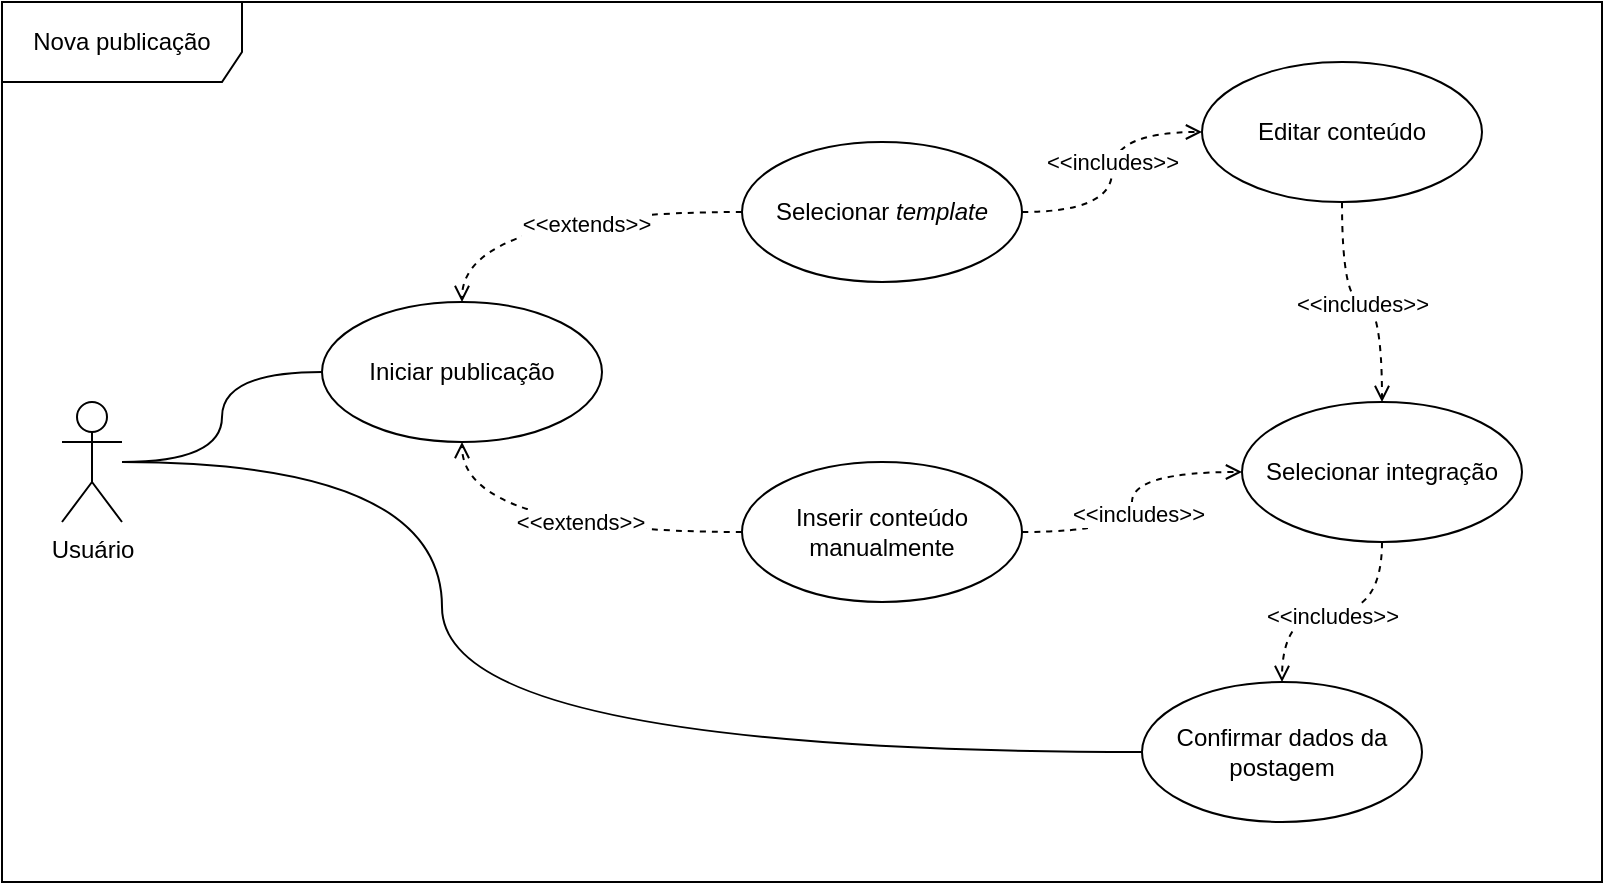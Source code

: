 <mxfile version="27.0.9">
  <diagram name="Page-1" id="3kk0IT7Bp6JhEmtoWiCh">
    <mxGraphModel dx="1042" dy="674" grid="1" gridSize="10" guides="1" tooltips="1" connect="1" arrows="1" fold="1" page="1" pageScale="1" pageWidth="850" pageHeight="1100" math="0" shadow="0">
      <root>
        <mxCell id="0" />
        <mxCell id="1" parent="0" />
        <mxCell id="Z1Mfx4Aad4JOJ-UGXiZs-22" style="edgeStyle=orthogonalEdgeStyle;rounded=0;orthogonalLoop=1;jettySize=auto;html=1;entryX=0;entryY=0.5;entryDx=0;entryDy=0;strokeColor=default;curved=1;endArrow=none;startFill=0;" edge="1" parent="1" source="Z1Mfx4Aad4JOJ-UGXiZs-1" target="Z1Mfx4Aad4JOJ-UGXiZs-19">
          <mxGeometry relative="1" as="geometry">
            <Array as="points">
              <mxPoint x="310" y="310" />
              <mxPoint x="310" y="455" />
            </Array>
          </mxGeometry>
        </mxCell>
        <mxCell id="Z1Mfx4Aad4JOJ-UGXiZs-23" style="edgeStyle=orthogonalEdgeStyle;rounded=0;orthogonalLoop=1;jettySize=auto;html=1;entryX=0;entryY=0.5;entryDx=0;entryDy=0;curved=1;endArrow=none;startFill=0;" edge="1" parent="1" source="Z1Mfx4Aad4JOJ-UGXiZs-1" target="Z1Mfx4Aad4JOJ-UGXiZs-2">
          <mxGeometry relative="1" as="geometry" />
        </mxCell>
        <mxCell id="Z1Mfx4Aad4JOJ-UGXiZs-1" value="Usuário" style="shape=umlActor;verticalLabelPosition=bottom;verticalAlign=top;html=1;" vertex="1" parent="1">
          <mxGeometry x="120" y="280" width="30" height="60" as="geometry" />
        </mxCell>
        <mxCell id="Z1Mfx4Aad4JOJ-UGXiZs-2" value="Iniciar publicação" style="ellipse;whiteSpace=wrap;html=1;" vertex="1" parent="1">
          <mxGeometry x="250" y="230" width="140" height="70" as="geometry" />
        </mxCell>
        <mxCell id="Z1Mfx4Aad4JOJ-UGXiZs-4" style="edgeStyle=orthogonalEdgeStyle;rounded=0;orthogonalLoop=1;jettySize=auto;html=1;entryX=0.5;entryY=0;entryDx=0;entryDy=0;curved=1;dashed=1;endArrow=open;endFill=0;" edge="1" parent="1" source="Z1Mfx4Aad4JOJ-UGXiZs-3" target="Z1Mfx4Aad4JOJ-UGXiZs-2">
          <mxGeometry relative="1" as="geometry" />
        </mxCell>
        <mxCell id="Z1Mfx4Aad4JOJ-UGXiZs-5" value="&amp;lt;&amp;lt;extends&amp;gt;&amp;gt;" style="edgeLabel;html=1;align=center;verticalAlign=middle;resizable=0;points=[];" vertex="1" connectable="0" parent="Z1Mfx4Aad4JOJ-UGXiZs-4">
          <mxGeometry x="-0.155" y="6" relative="1" as="geometry">
            <mxPoint as="offset" />
          </mxGeometry>
        </mxCell>
        <mxCell id="Z1Mfx4Aad4JOJ-UGXiZs-11" style="edgeStyle=orthogonalEdgeStyle;rounded=0;orthogonalLoop=1;jettySize=auto;html=1;entryX=0;entryY=0.5;entryDx=0;entryDy=0;curved=1;dashed=1;endArrow=open;endFill=0;" edge="1" parent="1" source="Z1Mfx4Aad4JOJ-UGXiZs-3" target="Z1Mfx4Aad4JOJ-UGXiZs-9">
          <mxGeometry relative="1" as="geometry" />
        </mxCell>
        <mxCell id="Z1Mfx4Aad4JOJ-UGXiZs-12" value="&amp;lt;&amp;lt;includes&amp;gt;&amp;gt;" style="edgeLabel;html=1;align=center;verticalAlign=middle;resizable=0;points=[];" vertex="1" connectable="0" parent="Z1Mfx4Aad4JOJ-UGXiZs-11">
          <mxGeometry x="0.087" relative="1" as="geometry">
            <mxPoint as="offset" />
          </mxGeometry>
        </mxCell>
        <mxCell id="Z1Mfx4Aad4JOJ-UGXiZs-3" value="Selecionar &lt;i&gt;template&lt;/i&gt;" style="ellipse;whiteSpace=wrap;html=1;" vertex="1" parent="1">
          <mxGeometry x="460" y="150" width="140" height="70" as="geometry" />
        </mxCell>
        <mxCell id="Z1Mfx4Aad4JOJ-UGXiZs-7" style="edgeStyle=orthogonalEdgeStyle;rounded=0;orthogonalLoop=1;jettySize=auto;html=1;entryX=0.5;entryY=1;entryDx=0;entryDy=0;dashed=1;curved=1;endArrow=open;endFill=0;" edge="1" parent="1" source="Z1Mfx4Aad4JOJ-UGXiZs-6" target="Z1Mfx4Aad4JOJ-UGXiZs-2">
          <mxGeometry relative="1" as="geometry" />
        </mxCell>
        <mxCell id="Z1Mfx4Aad4JOJ-UGXiZs-8" value="&amp;lt;&amp;lt;extends&amp;gt;&amp;gt;" style="edgeLabel;html=1;align=center;verticalAlign=middle;resizable=0;points=[];" vertex="1" connectable="0" parent="Z1Mfx4Aad4JOJ-UGXiZs-7">
          <mxGeometry x="-0.122" y="-5" relative="1" as="geometry">
            <mxPoint as="offset" />
          </mxGeometry>
        </mxCell>
        <mxCell id="Z1Mfx4Aad4JOJ-UGXiZs-15" style="edgeStyle=orthogonalEdgeStyle;rounded=0;orthogonalLoop=1;jettySize=auto;html=1;entryX=0;entryY=0.5;entryDx=0;entryDy=0;curved=1;dashed=1;endArrow=open;endFill=0;" edge="1" parent="1" source="Z1Mfx4Aad4JOJ-UGXiZs-6" target="Z1Mfx4Aad4JOJ-UGXiZs-14">
          <mxGeometry relative="1" as="geometry" />
        </mxCell>
        <mxCell id="Z1Mfx4Aad4JOJ-UGXiZs-17" value="&amp;lt;&amp;lt;includes&amp;gt;&amp;gt;" style="edgeLabel;html=1;align=center;verticalAlign=middle;resizable=0;points=[];" vertex="1" connectable="0" parent="Z1Mfx4Aad4JOJ-UGXiZs-15">
          <mxGeometry x="-0.076" y="-3" relative="1" as="geometry">
            <mxPoint as="offset" />
          </mxGeometry>
        </mxCell>
        <mxCell id="Z1Mfx4Aad4JOJ-UGXiZs-6" value="Inserir conteúdo manualmente" style="ellipse;whiteSpace=wrap;html=1;" vertex="1" parent="1">
          <mxGeometry x="460" y="310" width="140" height="70" as="geometry" />
        </mxCell>
        <mxCell id="Z1Mfx4Aad4JOJ-UGXiZs-16" style="edgeStyle=orthogonalEdgeStyle;rounded=0;orthogonalLoop=1;jettySize=auto;html=1;entryX=0.5;entryY=0;entryDx=0;entryDy=0;curved=1;dashed=1;endArrow=open;endFill=0;" edge="1" parent="1" source="Z1Mfx4Aad4JOJ-UGXiZs-9" target="Z1Mfx4Aad4JOJ-UGXiZs-14">
          <mxGeometry relative="1" as="geometry" />
        </mxCell>
        <mxCell id="Z1Mfx4Aad4JOJ-UGXiZs-18" value="&amp;lt;&amp;lt;includes&amp;gt;&amp;gt;" style="edgeLabel;html=1;align=center;verticalAlign=middle;resizable=0;points=[];" vertex="1" connectable="0" parent="Z1Mfx4Aad4JOJ-UGXiZs-16">
          <mxGeometry x="0.004" y="-1" relative="1" as="geometry">
            <mxPoint as="offset" />
          </mxGeometry>
        </mxCell>
        <mxCell id="Z1Mfx4Aad4JOJ-UGXiZs-9" value="Editar conteúdo" style="ellipse;whiteSpace=wrap;html=1;" vertex="1" parent="1">
          <mxGeometry x="690" y="110" width="140" height="70" as="geometry" />
        </mxCell>
        <mxCell id="Z1Mfx4Aad4JOJ-UGXiZs-20" style="edgeStyle=orthogonalEdgeStyle;rounded=0;orthogonalLoop=1;jettySize=auto;html=1;entryX=0.5;entryY=0;entryDx=0;entryDy=0;curved=1;dashed=1;endArrow=open;endFill=0;" edge="1" parent="1" source="Z1Mfx4Aad4JOJ-UGXiZs-14" target="Z1Mfx4Aad4JOJ-UGXiZs-19">
          <mxGeometry relative="1" as="geometry" />
        </mxCell>
        <mxCell id="Z1Mfx4Aad4JOJ-UGXiZs-21" value="&amp;lt;&amp;lt;includes&amp;gt;&amp;gt;" style="edgeLabel;html=1;align=center;verticalAlign=middle;resizable=0;points=[];" vertex="1" connectable="0" parent="Z1Mfx4Aad4JOJ-UGXiZs-20">
          <mxGeometry x="0.003" y="2" relative="1" as="geometry">
            <mxPoint as="offset" />
          </mxGeometry>
        </mxCell>
        <mxCell id="Z1Mfx4Aad4JOJ-UGXiZs-14" value="Selecionar integração" style="ellipse;whiteSpace=wrap;html=1;" vertex="1" parent="1">
          <mxGeometry x="710" y="280" width="140" height="70" as="geometry" />
        </mxCell>
        <mxCell id="Z1Mfx4Aad4JOJ-UGXiZs-19" value="Confirmar dados da postagem" style="ellipse;whiteSpace=wrap;html=1;" vertex="1" parent="1">
          <mxGeometry x="660" y="420" width="140" height="70" as="geometry" />
        </mxCell>
        <mxCell id="Z1Mfx4Aad4JOJ-UGXiZs-24" value="Nova publicação" style="shape=umlFrame;whiteSpace=wrap;html=1;pointerEvents=0;width=120;height=40;" vertex="1" parent="1">
          <mxGeometry x="90" y="80" width="800" height="440" as="geometry" />
        </mxCell>
      </root>
    </mxGraphModel>
  </diagram>
</mxfile>

